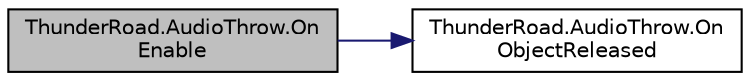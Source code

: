 digraph "ThunderRoad.AudioThrow.OnEnable"
{
 // LATEX_PDF_SIZE
  edge [fontname="Helvetica",fontsize="10",labelfontname="Helvetica",labelfontsize="10"];
  node [fontname="Helvetica",fontsize="10",shape=record];
  rankdir="LR";
  Node1 [label="ThunderRoad.AudioThrow.On\lEnable",height=0.2,width=0.4,color="black", fillcolor="grey75", style="filled", fontcolor="black",tooltip="Called when [enable]."];
  Node1 -> Node2 [color="midnightblue",fontsize="10",style="solid",fontname="Helvetica"];
  Node2 [label="ThunderRoad.AudioThrow.On\lObjectReleased",height=0.2,width=0.4,color="black", fillcolor="white", style="filled",URL="$class_thunder_road_1_1_audio_throw.html#a6638d79cc84acd01d27c3680a38cbbc2",tooltip="Called when [object released]."];
}
